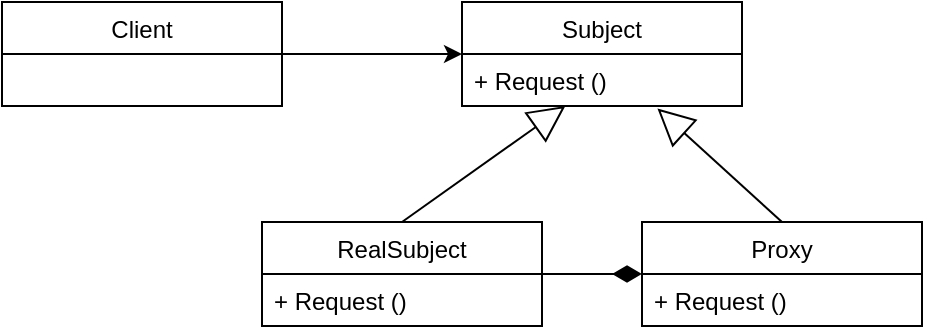 <mxfile version="12.9.9" type="device" pages="5"><diagram id="0CNRqaZQYE7vyfDVGH4B" name="第1頁"><mxGraphModel dx="1438" dy="607" grid="1" gridSize="10" guides="1" tooltips="1" connect="1" arrows="1" fold="1" page="0" pageScale="1" pageWidth="827" pageHeight="1169" math="0" shadow="0"><root><mxCell id="0"/><mxCell id="1" parent="0"/><mxCell id="kXrYB0Zdy1pSmLXEztgm-5" value="Subject" style="swimlane;fontStyle=0;childLayout=stackLayout;horizontal=1;startSize=26;fillColor=none;horizontalStack=0;resizeParent=1;resizeParentMax=0;resizeLast=0;collapsible=1;marginBottom=0;" parent="1" vertex="1"><mxGeometry x="-170" y="160" width="140" height="52" as="geometry"/></mxCell><mxCell id="kXrYB0Zdy1pSmLXEztgm-3" value="+ Request ()" style="text;strokeColor=none;fillColor=none;align=left;verticalAlign=top;spacingLeft=4;spacingRight=4;overflow=hidden;rotatable=0;points=[[0,0.5],[1,0.5]];portConstraint=eastwest;" parent="kXrYB0Zdy1pSmLXEztgm-5" vertex="1"><mxGeometry y="26" width="140" height="26" as="geometry"/></mxCell><mxCell id="kXrYB0Zdy1pSmLXEztgm-14" style="edgeStyle=orthogonalEdgeStyle;rounded=0;orthogonalLoop=1;jettySize=auto;html=1;exitX=0;exitY=0.5;exitDx=0;exitDy=0;entryX=1;entryY=0.5;entryDx=0;entryDy=0;endArrow=none;endFill=0;startArrow=diamondThin;startFill=1;endSize=12;startSize=12;" parent="1" source="kXrYB0Zdy1pSmLXEztgm-8" target="kXrYB0Zdy1pSmLXEztgm-6" edge="1"><mxGeometry relative="1" as="geometry"/></mxCell><mxCell id="kXrYB0Zdy1pSmLXEztgm-8" value="Proxy" style="swimlane;fontStyle=0;childLayout=stackLayout;horizontal=1;startSize=26;fillColor=none;horizontalStack=0;resizeParent=1;resizeParentMax=0;resizeLast=0;collapsible=1;marginBottom=0;" parent="1" vertex="1"><mxGeometry x="-80" y="270" width="140" height="52" as="geometry"/></mxCell><mxCell id="kXrYB0Zdy1pSmLXEztgm-11" value="+ Request ()" style="text;strokeColor=none;fillColor=none;align=left;verticalAlign=top;spacingLeft=4;spacingRight=4;overflow=hidden;rotatable=0;points=[[0,0.5],[1,0.5]];portConstraint=eastwest;" parent="kXrYB0Zdy1pSmLXEztgm-8" vertex="1"><mxGeometry y="26" width="140" height="26" as="geometry"/></mxCell><mxCell id="kXrYB0Zdy1pSmLXEztgm-6" value="RealSubject" style="swimlane;fontStyle=0;childLayout=stackLayout;horizontal=1;startSize=26;fillColor=none;horizontalStack=0;resizeParent=1;resizeParentMax=0;resizeLast=0;collapsible=1;marginBottom=0;" parent="1" vertex="1"><mxGeometry x="-270" y="270" width="140" height="52" as="geometry"/></mxCell><mxCell id="kXrYB0Zdy1pSmLXEztgm-10" value="+ Request ()" style="text;strokeColor=none;fillColor=none;align=left;verticalAlign=top;spacingLeft=4;spacingRight=4;overflow=hidden;rotatable=0;points=[[0,0.5],[1,0.5]];portConstraint=eastwest;" parent="kXrYB0Zdy1pSmLXEztgm-6" vertex="1"><mxGeometry y="26" width="140" height="26" as="geometry"/></mxCell><mxCell id="kXrYB0Zdy1pSmLXEztgm-13" style="edgeStyle=orthogonalEdgeStyle;rounded=0;orthogonalLoop=1;jettySize=auto;html=1;exitX=1;exitY=0.5;exitDx=0;exitDy=0;entryX=0;entryY=0.5;entryDx=0;entryDy=0;" parent="1" source="kXrYB0Zdy1pSmLXEztgm-1" target="kXrYB0Zdy1pSmLXEztgm-5" edge="1"><mxGeometry relative="1" as="geometry"/></mxCell><mxCell id="kXrYB0Zdy1pSmLXEztgm-1" value="Client" style="swimlane;fontStyle=0;childLayout=stackLayout;horizontal=1;startSize=26;fillColor=none;horizontalStack=0;resizeParent=1;resizeParentMax=0;resizeLast=0;collapsible=1;marginBottom=0;" parent="1" vertex="1"><mxGeometry x="-400" y="160" width="140" height="52" as="geometry"/></mxCell><mxCell id="kXrYB0Zdy1pSmLXEztgm-15" value="" style="endArrow=block;endSize=16;endFill=0;html=1;exitX=0.5;exitY=0;exitDx=0;exitDy=0;" parent="1" source="kXrYB0Zdy1pSmLXEztgm-6" target="kXrYB0Zdy1pSmLXEztgm-3" edge="1"><mxGeometry x="0.323" y="-10" width="160" relative="1" as="geometry"><mxPoint x="-150" y="290" as="sourcePoint"/><mxPoint x="-100" y="220" as="targetPoint"/><mxPoint as="offset"/></mxGeometry></mxCell><mxCell id="kXrYB0Zdy1pSmLXEztgm-16" value="" style="endArrow=block;endSize=16;endFill=0;html=1;exitX=0.5;exitY=0;exitDx=0;exitDy=0;entryX=0.698;entryY=1.049;entryDx=0;entryDy=0;entryPerimeter=0;" parent="1" source="kXrYB0Zdy1pSmLXEztgm-8" target="kXrYB0Zdy1pSmLXEztgm-3" edge="1"><mxGeometry width="160" relative="1" as="geometry"><mxPoint x="-190" y="280" as="sourcePoint"/><mxPoint x="-108.31" y="222.0" as="targetPoint"/></mxGeometry></mxCell></root></mxGraphModel></diagram><diagram id="_hHVeoE5ADF3xd4zZXyp" name="第2頁"><mxGraphModel dx="1438" dy="607" grid="1" gridSize="10" guides="1" tooltips="1" connect="1" arrows="1" fold="1" page="0" pageScale="1" pageWidth="827" pageHeight="1169" math="0" shadow="0"><root><mxCell id="9zoFEZiwrxRlw9xS06ei-0"/><mxCell id="9zoFEZiwrxRlw9xS06ei-1" parent="9zoFEZiwrxRlw9xS06ei-0"/><mxCell id="9zoFEZiwrxRlw9xS06ei-2" value="IAssetFactory" style="swimlane;fontStyle=0;childLayout=stackLayout;horizontal=1;startSize=26;fillColor=none;horizontalStack=0;resizeParent=1;resizeParentMax=0;resizeLast=0;collapsible=1;marginBottom=0;" parent="9zoFEZiwrxRlw9xS06ei-1" vertex="1"><mxGeometry x="-170" y="160" width="140" height="52" as="geometry"/></mxCell><mxCell id="9zoFEZiwrxRlw9xS06ei-3" value="+ Request ()" style="text;strokeColor=none;fillColor=none;align=left;verticalAlign=top;spacingLeft=4;spacingRight=4;overflow=hidden;rotatable=0;points=[[0,0.5],[1,0.5]];portConstraint=eastwest;" parent="9zoFEZiwrxRlw9xS06ei-2" vertex="1"><mxGeometry y="26" width="140" height="26" as="geometry"/></mxCell><mxCell id="9zoFEZiwrxRlw9xS06ei-4" style="edgeStyle=orthogonalEdgeStyle;rounded=0;orthogonalLoop=1;jettySize=auto;html=1;exitX=0;exitY=0.5;exitDx=0;exitDy=0;entryX=1;entryY=0.5;entryDx=0;entryDy=0;endArrow=none;endFill=0;startArrow=diamondThin;startFill=1;endSize=12;startSize=12;" parent="9zoFEZiwrxRlw9xS06ei-1" source="9zoFEZiwrxRlw9xS06ei-5" target="9zoFEZiwrxRlw9xS06ei-7" edge="1"><mxGeometry relative="1" as="geometry"/></mxCell><mxCell id="9zoFEZiwrxRlw9xS06ei-7" value="ResourceAssetFactory" style="swimlane;fontStyle=0;childLayout=stackLayout;horizontal=1;startSize=26;fillColor=none;horizontalStack=0;resizeParent=1;resizeParentMax=0;resizeLast=0;collapsible=1;marginBottom=0;" parent="9zoFEZiwrxRlw9xS06ei-1" vertex="1"><mxGeometry x="-270" y="270" width="140" height="52" as="geometry"/></mxCell><mxCell id="9zoFEZiwrxRlw9xS06ei-8" value="+ Load()" style="text;strokeColor=none;fillColor=none;align=left;verticalAlign=top;spacingLeft=4;spacingRight=4;overflow=hidden;rotatable=0;points=[[0,0.5],[1,0.5]];portConstraint=eastwest;" parent="9zoFEZiwrxRlw9xS06ei-7" vertex="1"><mxGeometry y="26" width="140" height="26" as="geometry"/></mxCell><mxCell id="9zoFEZiwrxRlw9xS06ei-9" style="edgeStyle=orthogonalEdgeStyle;rounded=0;orthogonalLoop=1;jettySize=auto;html=1;exitX=1;exitY=0.5;exitDx=0;exitDy=0;entryX=0;entryY=0.5;entryDx=0;entryDy=0;" parent="9zoFEZiwrxRlw9xS06ei-1" source="9zoFEZiwrxRlw9xS06ei-10" target="9zoFEZiwrxRlw9xS06ei-2" edge="1"><mxGeometry relative="1" as="geometry"/></mxCell><mxCell id="9zoFEZiwrxRlw9xS06ei-10" value="System" style="swimlane;fontStyle=0;childLayout=stackLayout;horizontal=1;startSize=26;fillColor=none;horizontalStack=0;resizeParent=1;resizeParentMax=0;resizeLast=0;collapsible=1;marginBottom=0;" parent="9zoFEZiwrxRlw9xS06ei-1" vertex="1"><mxGeometry x="-400" y="160" width="140" height="52" as="geometry"/></mxCell><mxCell id="9zoFEZiwrxRlw9xS06ei-11" value="" style="endArrow=block;endSize=16;endFill=0;html=1;exitX=0.5;exitY=0;exitDx=0;exitDy=0;" parent="9zoFEZiwrxRlw9xS06ei-1" source="9zoFEZiwrxRlw9xS06ei-7" target="9zoFEZiwrxRlw9xS06ei-3" edge="1"><mxGeometry x="0.323" y="-10" width="160" relative="1" as="geometry"><mxPoint x="-150" y="290" as="sourcePoint"/><mxPoint x="-100" y="220" as="targetPoint"/><mxPoint as="offset"/></mxGeometry></mxCell><mxCell id="9zoFEZiwrxRlw9xS06ei-12" value="" style="endArrow=block;endSize=16;endFill=0;html=1;exitX=0.5;exitY=0;exitDx=0;exitDy=0;entryX=0.698;entryY=1.049;entryDx=0;entryDy=0;entryPerimeter=0;" parent="9zoFEZiwrxRlw9xS06ei-1" source="9zoFEZiwrxRlw9xS06ei-5" target="9zoFEZiwrxRlw9xS06ei-3" edge="1"><mxGeometry width="160" relative="1" as="geometry"><mxPoint x="-190" y="280" as="sourcePoint"/><mxPoint x="-108.31" y="222.0" as="targetPoint"/></mxGeometry></mxCell><mxCell id="9zoFEZiwrxRlw9xS06ei-5" value="ResourceAssetProxyFactory" style="swimlane;fontStyle=0;childLayout=stackLayout;horizontal=1;startSize=26;fillColor=none;horizontalStack=0;resizeParent=1;resizeParentMax=0;resizeLast=0;collapsible=1;marginBottom=0;" parent="9zoFEZiwrxRlw9xS06ei-1" vertex="1"><mxGeometry x="-60" y="257" width="190" height="78" as="geometry"/></mxCell><mxCell id="9zoFEZiwrxRlw9xS06ei-13" value="- ResourceAssetFactory" style="text;strokeColor=none;fillColor=none;align=left;verticalAlign=top;spacingLeft=4;spacingRight=4;overflow=hidden;rotatable=0;points=[[0,0.5],[1,0.5]];portConstraint=eastwest;" parent="9zoFEZiwrxRlw9xS06ei-5" vertex="1"><mxGeometry y="26" width="190" height="26" as="geometry"/></mxCell><mxCell id="9zoFEZiwrxRlw9xS06ei-6" value="+ Load ()" style="text;strokeColor=#000000;fillColor=none;align=left;verticalAlign=top;spacingLeft=4;spacingRight=4;overflow=hidden;rotatable=0;points=[[0,0.5],[1,0.5]];portConstraint=eastwest;" parent="9zoFEZiwrxRlw9xS06ei-5" vertex="1"><mxGeometry y="52" width="190" height="26" as="geometry"/></mxCell></root></mxGraphModel></diagram><diagram id="8tics-iWzvMQ6Vonq_ke" name="第3頁"><mxGraphModel dx="1038" dy="607" grid="1" gridSize="10" guides="1" tooltips="1" connect="1" arrows="1" fold="1" page="0" pageScale="1" pageWidth="827" pageHeight="1169" math="0" shadow="0"><root><mxCell id="l8MHrP4_n_MDUtd-gfvm-0"/><mxCell id="l8MHrP4_n_MDUtd-gfvm-1" parent="l8MHrP4_n_MDUtd-gfvm-0"/><mxCell id="l8MHrP4_n_MDUtd-gfvm-3" value="資源管理" style="strokeWidth=2;html=1;shape=mxgraph.flowchart.multi-document;whiteSpace=wrap;align=center;" parent="l8MHrP4_n_MDUtd-gfvm-1" vertex="1"><mxGeometry x="690" y="140" width="110" height="60" as="geometry"/></mxCell><mxCell id="l8MHrP4_n_MDUtd-gfvm-4" value="&lt;font style=&quot;font-size: 30px&quot;&gt;資源&lt;/font&gt;" style="ellipse;shape=cloud;whiteSpace=wrap;html=1;strokeColor=#000000;" parent="l8MHrP4_n_MDUtd-gfvm-1" vertex="1"><mxGeometry x="490" y="390" width="120" height="80" as="geometry"/></mxCell><mxCell id="l8MHrP4_n_MDUtd-gfvm-5" value="&lt;span style=&quot;font-size: 20px&quot;&gt;代理內的&lt;br&gt;&lt;/span&gt;&lt;span&gt;ResourceAssetFactory&lt;/span&gt;&lt;span style=&quot;font-size: 20px&quot;&gt;&lt;br&gt;&lt;/span&gt;" style="shape=parallelogram;perimeter=parallelogramPerimeter;whiteSpace=wrap;html=1;strokeColor=#000000;" parent="l8MHrP4_n_MDUtd-gfvm-1" vertex="1"><mxGeometry x="460" y="270" width="190" height="60" as="geometry"/></mxCell><mxCell id="l8MHrP4_n_MDUtd-gfvm-6" value="是否已載入" style="rhombus;whiteSpace=wrap;html=1;strokeColor=#000000;" parent="l8MHrP4_n_MDUtd-gfvm-1" vertex="1"><mxGeometry x="500" y="145" width="110" height="55" as="geometry"/></mxCell><mxCell id="l8MHrP4_n_MDUtd-gfvm-7" value="&lt;font style=&quot;font-size: 20px&quot;&gt;System&lt;/font&gt;" style="rounded=1;whiteSpace=wrap;html=1;strokeColor=#82b366;fillColor=#d5e8d4;" parent="l8MHrP4_n_MDUtd-gfvm-1" vertex="1"><mxGeometry x="80" y="142.5" width="120" height="60" as="geometry"/></mxCell><mxCell id="l8MHrP4_n_MDUtd-gfvm-8" value="&lt;font style=&quot;font-size: 20px&quot;&gt;代理&lt;/font&gt;" style="ellipse;whiteSpace=wrap;html=1;strokeColor=#6c8ebf;fillColor=#dae8fc;" parent="l8MHrP4_n_MDUtd-gfvm-1" vertex="1"><mxGeometry x="290" y="137.5" width="120" height="70" as="geometry"/></mxCell><mxCell id="Inh35BqjwtHf80I__d5Z-0" value="" style="shape=flexArrow;endArrow=classic;html=1;exitX=1;exitY=0.5;exitDx=0;exitDy=0;entryX=0;entryY=0.5;entryDx=0;entryDy=0;fillColor=#dae8fc;strokeColor=#6c8ebf;" parent="l8MHrP4_n_MDUtd-gfvm-1" source="l8MHrP4_n_MDUtd-gfvm-7" target="l8MHrP4_n_MDUtd-gfvm-8" edge="1"><mxGeometry width="50" height="50" relative="1" as="geometry"><mxPoint x="360" y="360" as="sourcePoint"/><mxPoint x="410" y="310" as="targetPoint"/></mxGeometry></mxCell><mxCell id="Inh35BqjwtHf80I__d5Z-1" value="&lt;font style=&quot;font-size: 20px&quot;&gt;呼叫&lt;/font&gt;" style="text;html=1;align=center;verticalAlign=middle;resizable=0;points=[];autosize=1;" parent="l8MHrP4_n_MDUtd-gfvm-1" vertex="1"><mxGeometry x="210" y="137.5" width="60" height="20" as="geometry"/></mxCell><mxCell id="Inh35BqjwtHf80I__d5Z-2" value="" style="shape=flexArrow;endArrow=classic;html=1;exitX=1;exitY=0.5;exitDx=0;exitDy=0;entryX=0;entryY=0.5;entryDx=0;entryDy=0;fillColor=#dae8fc;strokeColor=#6c8ebf;" parent="l8MHrP4_n_MDUtd-gfvm-1" edge="1"><mxGeometry width="50" height="50" relative="1" as="geometry"><mxPoint x="410" y="172.08" as="sourcePoint"/><mxPoint x="500" y="172.08" as="targetPoint"/></mxGeometry></mxCell><mxCell id="Inh35BqjwtHf80I__d5Z-4" value="" style="shape=flexArrow;endArrow=classic;html=1;exitX=0.5;exitY=1;exitDx=0;exitDy=0;entryX=0.5;entryY=0;entryDx=0;entryDy=0;fillColor=#f8cecc;strokeColor=#b85450;" parent="l8MHrP4_n_MDUtd-gfvm-1" source="l8MHrP4_n_MDUtd-gfvm-6" target="l8MHrP4_n_MDUtd-gfvm-5" edge="1"><mxGeometry width="50" height="50" relative="1" as="geometry"><mxPoint x="450" y="300" as="sourcePoint"/><mxPoint x="500" y="250" as="targetPoint"/></mxGeometry></mxCell><mxCell id="Inh35BqjwtHf80I__d5Z-6" value="" style="shape=flexArrow;endArrow=classic;html=1;exitX=1;exitY=0.5;exitDx=0;exitDy=0;entryX=0;entryY=0.5;entryDx=0;entryDy=0;entryPerimeter=0;fillColor=#d5e8d4;strokeColor=#82b366;" parent="l8MHrP4_n_MDUtd-gfvm-1" source="l8MHrP4_n_MDUtd-gfvm-6" target="l8MHrP4_n_MDUtd-gfvm-3" edge="1"><mxGeometry width="50" height="50" relative="1" as="geometry"><mxPoint x="565" y="210" as="sourcePoint"/><mxPoint x="565" y="280" as="targetPoint"/></mxGeometry></mxCell><mxCell id="Inh35BqjwtHf80I__d5Z-7" value="" style="shape=flexArrow;endArrow=classic;html=1;exitX=0.5;exitY=1;exitDx=0;exitDy=0;entryX=0.575;entryY=0.16;entryDx=0;entryDy=0;entryPerimeter=0;fillColor=#f8cecc;strokeColor=#b85450;" parent="l8MHrP4_n_MDUtd-gfvm-1" source="l8MHrP4_n_MDUtd-gfvm-5" target="l8MHrP4_n_MDUtd-gfvm-4" edge="1"><mxGeometry width="50" height="50" relative="1" as="geometry"><mxPoint x="575" y="220" as="sourcePoint"/><mxPoint x="575" y="290" as="targetPoint"/></mxGeometry></mxCell><mxCell id="Inh35BqjwtHf80I__d5Z-8" value="&lt;font style=&quot;font-size: 20px&quot;&gt;是&lt;/font&gt;" style="text;html=1;align=center;verticalAlign=middle;resizable=0;points=[];autosize=1;" parent="l8MHrP4_n_MDUtd-gfvm-1" vertex="1"><mxGeometry x="620" y="125" width="40" height="20" as="geometry"/></mxCell><mxCell id="Inh35BqjwtHf80I__d5Z-9" value="&lt;span style=&quot;font-size: 20px&quot;&gt;否&lt;/span&gt;" style="text;html=1;align=center;verticalAlign=middle;resizable=0;points=[];autosize=1;" parent="l8MHrP4_n_MDUtd-gfvm-1" vertex="1"><mxGeometry x="580" y="220" width="40" height="20" as="geometry"/></mxCell></root></mxGraphModel></diagram><diagram id="A-7ScoB5XCBPJg3lC5UR" name="第4頁"><mxGraphModel dx="1621" dy="714" grid="1" gridSize="10" guides="1" tooltips="1" connect="1" arrows="1" fold="1" page="0" pageScale="1" pageWidth="827" pageHeight="1169" math="0" shadow="0"><root><mxCell id="t-mOgwsMyGDAd_yY0jP9-0"/><mxCell id="t-mOgwsMyGDAd_yY0jP9-1" parent="t-mOgwsMyGDAd_yY0jP9-0"/><mxCell id="hwyaXw1QfO5OsG3OC6t4-0" value="Subject" style="swimlane;fontStyle=0;childLayout=stackLayout;horizontal=1;startSize=26;fillColor=none;horizontalStack=0;resizeParent=1;resizeParentMax=0;resizeLast=0;collapsible=1;marginBottom=0;" parent="t-mOgwsMyGDAd_yY0jP9-1" vertex="1"><mxGeometry x="-170" y="160" width="140" height="52" as="geometry"/></mxCell><mxCell id="hwyaXw1QfO5OsG3OC6t4-1" value="+ Request ()" style="text;strokeColor=none;fillColor=none;align=left;verticalAlign=top;spacingLeft=4;spacingRight=4;overflow=hidden;rotatable=0;points=[[0,0.5],[1,0.5]];portConstraint=eastwest;" parent="hwyaXw1QfO5OsG3OC6t4-0" vertex="1"><mxGeometry y="26" width="140" height="26" as="geometry"/></mxCell><mxCell id="hwyaXw1QfO5OsG3OC6t4-2" style="edgeStyle=orthogonalEdgeStyle;rounded=0;orthogonalLoop=1;jettySize=auto;html=1;exitX=0;exitY=0.5;exitDx=0;exitDy=0;entryX=1;entryY=0.5;entryDx=0;entryDy=0;endArrow=none;endFill=0;startArrow=diamondThin;startFill=1;endSize=12;startSize=12;" parent="t-mOgwsMyGDAd_yY0jP9-1" source="hwyaXw1QfO5OsG3OC6t4-3" target="hwyaXw1QfO5OsG3OC6t4-5" edge="1"><mxGeometry relative="1" as="geometry"/></mxCell><mxCell id="hwyaXw1QfO5OsG3OC6t4-3" value="Proxy" style="swimlane;fontStyle=0;childLayout=stackLayout;horizontal=1;startSize=26;fillColor=none;horizontalStack=0;resizeParent=1;resizeParentMax=0;resizeLast=0;collapsible=1;marginBottom=0;" parent="t-mOgwsMyGDAd_yY0jP9-1" vertex="1"><mxGeometry x="-80" y="270" width="140" height="52" as="geometry"/></mxCell><mxCell id="hwyaXw1QfO5OsG3OC6t4-4" value="+ Request ()" style="text;strokeColor=none;fillColor=none;align=left;verticalAlign=top;spacingLeft=4;spacingRight=4;overflow=hidden;rotatable=0;points=[[0,0.5],[1,0.5]];portConstraint=eastwest;" parent="hwyaXw1QfO5OsG3OC6t4-3" vertex="1"><mxGeometry y="26" width="140" height="26" as="geometry"/></mxCell><mxCell id="hwyaXw1QfO5OsG3OC6t4-5" value="RealSubject" style="swimlane;fontStyle=0;childLayout=stackLayout;horizontal=1;startSize=26;fillColor=none;horizontalStack=0;resizeParent=1;resizeParentMax=0;resizeLast=0;collapsible=1;marginBottom=0;" parent="t-mOgwsMyGDAd_yY0jP9-1" vertex="1"><mxGeometry x="-270" y="270" width="140" height="52" as="geometry"/></mxCell><mxCell id="hwyaXw1QfO5OsG3OC6t4-6" value="+ Request ()" style="text;strokeColor=none;fillColor=none;align=left;verticalAlign=top;spacingLeft=4;spacingRight=4;overflow=hidden;rotatable=0;points=[[0,0.5],[1,0.5]];portConstraint=eastwest;" parent="hwyaXw1QfO5OsG3OC6t4-5" vertex="1"><mxGeometry y="26" width="140" height="26" as="geometry"/></mxCell><mxCell id="hwyaXw1QfO5OsG3OC6t4-7" style="edgeStyle=orthogonalEdgeStyle;rounded=0;orthogonalLoop=1;jettySize=auto;html=1;exitX=1;exitY=0.5;exitDx=0;exitDy=0;entryX=0;entryY=0.5;entryDx=0;entryDy=0;" parent="t-mOgwsMyGDAd_yY0jP9-1" source="hwyaXw1QfO5OsG3OC6t4-8" target="hwyaXw1QfO5OsG3OC6t4-0" edge="1"><mxGeometry relative="1" as="geometry"/></mxCell><mxCell id="hwyaXw1QfO5OsG3OC6t4-8" value="Client" style="swimlane;fontStyle=0;childLayout=stackLayout;horizontal=1;startSize=26;fillColor=none;horizontalStack=0;resizeParent=1;resizeParentMax=0;resizeLast=0;collapsible=1;marginBottom=0;" parent="t-mOgwsMyGDAd_yY0jP9-1" vertex="1"><mxGeometry x="-400" y="160" width="140" height="52" as="geometry"/></mxCell><mxCell id="hwyaXw1QfO5OsG3OC6t4-9" value="" style="endArrow=block;endSize=16;endFill=0;html=1;exitX=0.5;exitY=0;exitDx=0;exitDy=0;" parent="t-mOgwsMyGDAd_yY0jP9-1" source="hwyaXw1QfO5OsG3OC6t4-5" target="hwyaXw1QfO5OsG3OC6t4-1" edge="1"><mxGeometry x="0.323" y="-10" width="160" relative="1" as="geometry"><mxPoint x="-150" y="290" as="sourcePoint"/><mxPoint x="-100" y="220" as="targetPoint"/><mxPoint as="offset"/></mxGeometry></mxCell><mxCell id="hwyaXw1QfO5OsG3OC6t4-10" value="" style="endArrow=block;endSize=16;endFill=0;html=1;exitX=0.5;exitY=0;exitDx=0;exitDy=0;entryX=0.698;entryY=1.049;entryDx=0;entryDy=0;entryPerimeter=0;" parent="t-mOgwsMyGDAd_yY0jP9-1" source="hwyaXw1QfO5OsG3OC6t4-3" target="hwyaXw1QfO5OsG3OC6t4-1" edge="1"><mxGeometry width="160" relative="1" as="geometry"><mxPoint x="-190" y="280" as="sourcePoint"/><mxPoint x="-108.31" y="222.0" as="targetPoint"/></mxGeometry></mxCell><mxCell id="l403vbapNQfRonDkB7ph-16" value="" style="endArrow=block;endSize=16;endFill=0;html=1;entryX=0.414;entryY=1.024;entryDx=0;entryDy=0;entryPerimeter=0;exitX=0.5;exitY=0;exitDx=0;exitDy=0;" edge="1" parent="t-mOgwsMyGDAd_yY0jP9-1" source="l403vbapNQfRonDkB7ph-10" target="l403vbapNQfRonDkB7ph-15"><mxGeometry width="160" relative="1" as="geometry"><mxPoint x="270" y="320" as="sourcePoint"/><mxPoint x="430" y="320" as="targetPoint"/></mxGeometry></mxCell><mxCell id="l403vbapNQfRonDkB7ph-17" value="" style="endArrow=block;endSize=16;endFill=0;html=1;entryX=0.69;entryY=1.006;entryDx=0;entryDy=0;entryPerimeter=0;exitX=0.5;exitY=0;exitDx=0;exitDy=0;" edge="1" parent="t-mOgwsMyGDAd_yY0jP9-1" source="l403vbapNQfRonDkB7ph-12" target="l403vbapNQfRonDkB7ph-15"><mxGeometry width="160" relative="1" as="geometry"><mxPoint x="180" y="260" as="sourcePoint"/><mxPoint x="258.6" y="221.276" as="targetPoint"/></mxGeometry></mxCell><mxCell id="l403vbapNQfRonDkB7ph-18" value="" style="endArrow=block;endSize=16;endFill=0;html=1;entryX=0.396;entryY=0.998;entryDx=0;entryDy=0;entryPerimeter=0;exitX=0.5;exitY=0;exitDx=0;exitDy=0;" edge="1" parent="t-mOgwsMyGDAd_yY0jP9-1" source="l403vbapNQfRonDkB7ph-20" target="l403vbapNQfRonDkB7ph-13"><mxGeometry width="160" relative="1" as="geometry"><mxPoint x="255" y="339.84" as="sourcePoint"/><mxPoint x="322.96" y="298.464" as="targetPoint"/></mxGeometry></mxCell><mxCell id="l403vbapNQfRonDkB7ph-19" value="" style="endArrow=block;endSize=16;endFill=0;html=1;entryX=0.585;entryY=1.109;entryDx=0;entryDy=0;entryPerimeter=0;exitX=0.5;exitY=0;exitDx=0;exitDy=0;" edge="1" parent="t-mOgwsMyGDAd_yY0jP9-1" source="l403vbapNQfRonDkB7ph-23" target="l403vbapNQfRonDkB7ph-13"><mxGeometry width="160" relative="1" as="geometry"><mxPoint x="425" y="339.84" as="sourcePoint"/><mxPoint x="361.6" y="297.996" as="targetPoint"/></mxGeometry></mxCell><mxCell id="l403vbapNQfRonDkB7ph-26" value="" style="endArrow=diamondThin;endFill=0;endSize=24;html=1;entryX=0.992;entryY=0.446;entryDx=0;entryDy=0;entryPerimeter=0;exitX=1.002;exitY=0.447;exitDx=0;exitDy=0;exitPerimeter=0;" edge="1" parent="t-mOgwsMyGDAd_yY0jP9-1" source="l403vbapNQfRonDkB7ph-14" target="l403vbapNQfRonDkB7ph-12"><mxGeometry width="160" relative="1" as="geometry"><mxPoint x="270" y="320" as="sourcePoint"/><mxPoint x="430" y="320" as="targetPoint"/><Array as="points"><mxPoint x="480" y="181"/><mxPoint x="480" y="271"/></Array></mxGeometry></mxCell><mxCell id="l403vbapNQfRonDkB7ph-10" value="ConcreteComponemt" style="swimlane;fontStyle=0;childLayout=stackLayout;horizontal=1;startSize=22;fillColor=none;horizontalStack=0;resizeParent=1;resizeParentMax=0;resizeLast=0;collapsible=1;marginBottom=0;" vertex="1" parent="t-mOgwsMyGDAd_yY0jP9-1"><mxGeometry x="100" y="250" width="140" height="48" as="geometry"/></mxCell><mxCell id="l403vbapNQfRonDkB7ph-11" value="+ Operation()" style="text;strokeColor=none;fillColor=none;align=left;verticalAlign=top;spacingLeft=4;spacingRight=4;overflow=hidden;rotatable=0;points=[[0,0.5],[1,0.5]];portConstraint=eastwest;" vertex="1" parent="l403vbapNQfRonDkB7ph-10"><mxGeometry y="22" width="140" height="26" as="geometry"/></mxCell><mxCell id="l403vbapNQfRonDkB7ph-12" value="Decorator" style="swimlane;fontStyle=0;childLayout=stackLayout;horizontal=1;startSize=22;fillColor=none;horizontalStack=0;resizeParent=1;resizeParentMax=0;resizeLast=0;collapsible=1;marginBottom=0;" vertex="1" parent="t-mOgwsMyGDAd_yY0jP9-1"><mxGeometry x="270" y="250" width="140" height="48" as="geometry"/></mxCell><mxCell id="l403vbapNQfRonDkB7ph-13" value="+ Operation()" style="text;strokeColor=none;fillColor=none;align=left;verticalAlign=top;spacingLeft=4;spacingRight=4;overflow=hidden;rotatable=0;points=[[0,0.5],[1,0.5]];portConstraint=eastwest;" vertex="1" parent="l403vbapNQfRonDkB7ph-12"><mxGeometry y="22" width="140" height="26" as="geometry"/></mxCell><mxCell id="l403vbapNQfRonDkB7ph-14" value="Componemt" style="swimlane;fontStyle=0;childLayout=stackLayout;horizontal=1;startSize=22;fillColor=none;horizontalStack=0;resizeParent=1;resizeParentMax=0;resizeLast=0;collapsible=1;marginBottom=0;" vertex="1" parent="t-mOgwsMyGDAd_yY0jP9-1"><mxGeometry x="180" y="160" width="140" height="48" as="geometry"/></mxCell><mxCell id="l403vbapNQfRonDkB7ph-15" value="+ Operation()" style="text;strokeColor=none;fillColor=none;align=left;verticalAlign=top;spacingLeft=4;spacingRight=4;overflow=hidden;rotatable=0;points=[[0,0.5],[1,0.5]];portConstraint=eastwest;" vertex="1" parent="l403vbapNQfRonDkB7ph-14"><mxGeometry y="22" width="140" height="26" as="geometry"/></mxCell><mxCell id="l403vbapNQfRonDkB7ph-20" value="ConcreteDecoratorA" style="swimlane;fontStyle=0;childLayout=stackLayout;horizontal=1;startSize=22;fillColor=none;horizontalStack=0;resizeParent=1;resizeParentMax=0;resizeLast=0;collapsible=1;marginBottom=0;" vertex="1" parent="t-mOgwsMyGDAd_yY0jP9-1"><mxGeometry x="200" y="350" width="140" height="74" as="geometry"/></mxCell><mxCell id="l403vbapNQfRonDkB7ph-21" value="- addedState : String" style="text;strokeColor=none;fillColor=none;align=left;verticalAlign=top;spacingLeft=4;spacingRight=4;overflow=hidden;rotatable=0;points=[[0,0.5],[1,0.5]];portConstraint=eastwest;" vertex="1" parent="l403vbapNQfRonDkB7ph-20"><mxGeometry y="22" width="140" height="26" as="geometry"/></mxCell><mxCell id="l403vbapNQfRonDkB7ph-22" value="+ Operation()" style="text;strokeColor=none;fillColor=none;align=left;verticalAlign=top;spacingLeft=4;spacingRight=4;overflow=hidden;rotatable=0;points=[[0,0.5],[1,0.5]];portConstraint=eastwest;" vertex="1" parent="l403vbapNQfRonDkB7ph-20"><mxGeometry y="48" width="140" height="26" as="geometry"/></mxCell><mxCell id="l403vbapNQfRonDkB7ph-23" value="ConcreteDecoratorB" style="swimlane;fontStyle=0;childLayout=stackLayout;horizontal=1;startSize=22;fillColor=none;horizontalStack=0;resizeParent=1;resizeParentMax=0;resizeLast=0;collapsible=1;marginBottom=0;" vertex="1" parent="t-mOgwsMyGDAd_yY0jP9-1"><mxGeometry x="350" y="350" width="140" height="74" as="geometry"/></mxCell><mxCell id="l403vbapNQfRonDkB7ph-24" value="- addedBehavior ()" style="text;strokeColor=none;fillColor=none;align=left;verticalAlign=top;spacingLeft=4;spacingRight=4;overflow=hidden;rotatable=0;points=[[0,0.5],[1,0.5]];portConstraint=eastwest;" vertex="1" parent="l403vbapNQfRonDkB7ph-23"><mxGeometry y="22" width="140" height="26" as="geometry"/></mxCell><mxCell id="l403vbapNQfRonDkB7ph-25" value="+ Operation()" style="text;strokeColor=none;fillColor=none;align=left;verticalAlign=top;spacingLeft=4;spacingRight=4;overflow=hidden;rotatable=0;points=[[0,0.5],[1,0.5]];portConstraint=eastwest;" vertex="1" parent="l403vbapNQfRonDkB7ph-23"><mxGeometry y="48" width="140" height="26" as="geometry"/></mxCell></root></mxGraphModel></diagram><diagram id="_VlHoyEQiCnBmiCW2Tcc" name="第5頁"><mxGraphModel dx="2130" dy="1012" grid="1" gridSize="10" guides="1" tooltips="1" connect="1" arrows="1" fold="1" page="0" pageScale="1" pageWidth="827" pageHeight="1169" math="0" shadow="0"><root><mxCell id="OrPCDNn5jgvUqfacO7r8-0"/><mxCell id="OrPCDNn5jgvUqfacO7r8-1" parent="OrPCDNn5jgvUqfacO7r8-0"/><mxCell id="zuYML9ZWWQDZ1uPBwnc1-0" value="Subject" style="swimlane;fontStyle=0;childLayout=stackLayout;horizontal=1;startSize=26;fillColor=none;horizontalStack=0;resizeParent=1;resizeParentMax=0;resizeLast=0;collapsible=1;marginBottom=0;" vertex="1" parent="OrPCDNn5jgvUqfacO7r8-1"><mxGeometry x="-170" y="160" width="140" height="52" as="geometry"/></mxCell><mxCell id="zuYML9ZWWQDZ1uPBwnc1-1" value="+ Request ()" style="text;strokeColor=none;fillColor=none;align=left;verticalAlign=top;spacingLeft=4;spacingRight=4;overflow=hidden;rotatable=0;points=[[0,0.5],[1,0.5]];portConstraint=eastwest;" vertex="1" parent="zuYML9ZWWQDZ1uPBwnc1-0"><mxGeometry y="26" width="140" height="26" as="geometry"/></mxCell><mxCell id="zuYML9ZWWQDZ1uPBwnc1-2" style="edgeStyle=orthogonalEdgeStyle;rounded=0;orthogonalLoop=1;jettySize=auto;html=1;exitX=0;exitY=0.5;exitDx=0;exitDy=0;entryX=1;entryY=0.5;entryDx=0;entryDy=0;endArrow=none;endFill=0;startArrow=diamondThin;startFill=1;endSize=12;startSize=12;" edge="1" parent="OrPCDNn5jgvUqfacO7r8-1" source="zuYML9ZWWQDZ1uPBwnc1-3" target="zuYML9ZWWQDZ1uPBwnc1-5"><mxGeometry relative="1" as="geometry"/></mxCell><mxCell id="zuYML9ZWWQDZ1uPBwnc1-3" value="Proxy" style="swimlane;fontStyle=0;childLayout=stackLayout;horizontal=1;startSize=26;fillColor=none;horizontalStack=0;resizeParent=1;resizeParentMax=0;resizeLast=0;collapsible=1;marginBottom=0;" vertex="1" parent="OrPCDNn5jgvUqfacO7r8-1"><mxGeometry x="-80" y="270" width="140" height="52" as="geometry"/></mxCell><mxCell id="zuYML9ZWWQDZ1uPBwnc1-4" value="+ Request ()" style="text;strokeColor=none;fillColor=none;align=left;verticalAlign=top;spacingLeft=4;spacingRight=4;overflow=hidden;rotatable=0;points=[[0,0.5],[1,0.5]];portConstraint=eastwest;" vertex="1" parent="zuYML9ZWWQDZ1uPBwnc1-3"><mxGeometry y="26" width="140" height="26" as="geometry"/></mxCell><mxCell id="zuYML9ZWWQDZ1uPBwnc1-5" value="RealSubject" style="swimlane;fontStyle=0;childLayout=stackLayout;horizontal=1;startSize=26;fillColor=none;horizontalStack=0;resizeParent=1;resizeParentMax=0;resizeLast=0;collapsible=1;marginBottom=0;" vertex="1" parent="OrPCDNn5jgvUqfacO7r8-1"><mxGeometry x="-270" y="270" width="140" height="52" as="geometry"/></mxCell><mxCell id="zuYML9ZWWQDZ1uPBwnc1-6" value="+ Request ()" style="text;strokeColor=none;fillColor=none;align=left;verticalAlign=top;spacingLeft=4;spacingRight=4;overflow=hidden;rotatable=0;points=[[0,0.5],[1,0.5]];portConstraint=eastwest;" vertex="1" parent="zuYML9ZWWQDZ1uPBwnc1-5"><mxGeometry y="26" width="140" height="26" as="geometry"/></mxCell><mxCell id="zuYML9ZWWQDZ1uPBwnc1-7" style="edgeStyle=orthogonalEdgeStyle;rounded=0;orthogonalLoop=1;jettySize=auto;html=1;exitX=1;exitY=0.5;exitDx=0;exitDy=0;entryX=0;entryY=0.5;entryDx=0;entryDy=0;" edge="1" parent="OrPCDNn5jgvUqfacO7r8-1" source="zuYML9ZWWQDZ1uPBwnc1-8" target="zuYML9ZWWQDZ1uPBwnc1-0"><mxGeometry relative="1" as="geometry"/></mxCell><mxCell id="zuYML9ZWWQDZ1uPBwnc1-8" value="Client" style="swimlane;fontStyle=0;childLayout=stackLayout;horizontal=1;startSize=26;fillColor=none;horizontalStack=0;resizeParent=1;resizeParentMax=0;resizeLast=0;collapsible=1;marginBottom=0;" vertex="1" parent="OrPCDNn5jgvUqfacO7r8-1"><mxGeometry x="-400" y="160" width="140" height="52" as="geometry"/></mxCell><mxCell id="zuYML9ZWWQDZ1uPBwnc1-9" value="" style="endArrow=block;endSize=16;endFill=0;html=1;exitX=0.5;exitY=0;exitDx=0;exitDy=0;" edge="1" parent="OrPCDNn5jgvUqfacO7r8-1" source="zuYML9ZWWQDZ1uPBwnc1-5" target="zuYML9ZWWQDZ1uPBwnc1-1"><mxGeometry x="0.323" y="-10" width="160" relative="1" as="geometry"><mxPoint x="-150" y="290" as="sourcePoint"/><mxPoint x="-100" y="220" as="targetPoint"/><mxPoint as="offset"/></mxGeometry></mxCell><mxCell id="zuYML9ZWWQDZ1uPBwnc1-10" value="" style="endArrow=block;endSize=16;endFill=0;html=1;exitX=0.5;exitY=0;exitDx=0;exitDy=0;entryX=0.698;entryY=1.049;entryDx=0;entryDy=0;entryPerimeter=0;" edge="1" parent="OrPCDNn5jgvUqfacO7r8-1" source="zuYML9ZWWQDZ1uPBwnc1-3" target="zuYML9ZWWQDZ1uPBwnc1-1"><mxGeometry width="160" relative="1" as="geometry"><mxPoint x="-190" y="280" as="sourcePoint"/><mxPoint x="-108.31" y="222.0" as="targetPoint"/></mxGeometry></mxCell><mxCell id="zuYML9ZWWQDZ1uPBwnc1-11" value="" style="endArrow=open;endFill=1;endSize=12;html=1;exitX=1;exitY=0.5;exitDx=0;exitDy=0;entryX=0;entryY=0;entryDx=0;entryDy=0;entryPerimeter=0;" edge="1" parent="OrPCDNn5jgvUqfacO7r8-1" source="zuYML9ZWWQDZ1uPBwnc1-16" target="zuYML9ZWWQDZ1uPBwnc1-15"><mxGeometry width="160" relative="1" as="geometry"><mxPoint x="340" y="260" as="sourcePoint"/><mxPoint x="500" y="260" as="targetPoint"/></mxGeometry></mxCell><mxCell id="zuYML9ZWWQDZ1uPBwnc1-12" value="" style="endArrow=open;endFill=1;endSize=12;html=1;exitX=1;exitY=0.5;exitDx=0;exitDy=0;entryX=0;entryY=0.5;entryDx=0;entryDy=0;" edge="1" parent="OrPCDNn5jgvUqfacO7r8-1" source="zuYML9ZWWQDZ1uPBwnc1-17" target="zuYML9ZWWQDZ1uPBwnc1-19"><mxGeometry width="160" relative="1" as="geometry"><mxPoint x="230.0" y="196" as="sourcePoint"/><mxPoint x="300.0" y="196" as="targetPoint"/></mxGeometry></mxCell><mxCell id="zuYML9ZWWQDZ1uPBwnc1-13" value="" style="endArrow=block;endSize=16;endFill=0;html=1;entryX=0.518;entryY=1.046;entryDx=0;entryDy=0;entryPerimeter=0;exitX=0.5;exitY=0;exitDx=0;exitDy=0;" edge="1" parent="OrPCDNn5jgvUqfacO7r8-1" source="zuYML9ZWWQDZ1uPBwnc1-17" target="zuYML9ZWWQDZ1uPBwnc1-15"><mxGeometry width="160" relative="1" as="geometry"><mxPoint x="490" y="140" as="sourcePoint"/><mxPoint x="650" y="140" as="targetPoint"/></mxGeometry></mxCell><mxCell id="zuYML9ZWWQDZ1uPBwnc1-14" value="Target" style="swimlane;fontStyle=0;childLayout=stackLayout;horizontal=1;startSize=26;fillColor=none;horizontalStack=0;resizeParent=1;resizeParentMax=0;resizeLast=0;collapsible=1;marginBottom=0;" vertex="1" parent="OrPCDNn5jgvUqfacO7r8-1"><mxGeometry x="290" y="160" width="140" height="52" as="geometry"/></mxCell><mxCell id="zuYML9ZWWQDZ1uPBwnc1-15" value="+ Request()" style="text;strokeColor=none;fillColor=none;align=left;verticalAlign=top;spacingLeft=4;spacingRight=4;overflow=hidden;rotatable=0;points=[[0,0.5],[1,0.5]];portConstraint=eastwest;" vertex="1" parent="zuYML9ZWWQDZ1uPBwnc1-14"><mxGeometry y="26" width="140" height="26" as="geometry"/></mxCell><mxCell id="zuYML9ZWWQDZ1uPBwnc1-16" value="Client" style="swimlane;fontStyle=0;childLayout=stackLayout;horizontal=1;startSize=26;fillColor=none;horizontalStack=0;resizeParent=1;resizeParentMax=0;resizeLast=0;collapsible=1;marginBottom=0;" vertex="1" parent="OrPCDNn5jgvUqfacO7r8-1"><mxGeometry x="80" y="160" width="140" height="52" as="geometry"/></mxCell><mxCell id="zuYML9ZWWQDZ1uPBwnc1-17" value="Adapter" style="swimlane;fontStyle=0;childLayout=stackLayout;horizontal=1;startSize=26;fillColor=none;horizontalStack=0;resizeParent=1;resizeParentMax=0;resizeLast=0;collapsible=1;marginBottom=0;" vertex="1" parent="OrPCDNn5jgvUqfacO7r8-1"><mxGeometry x="290" y="280" width="140" height="52" as="geometry"/></mxCell><mxCell id="zuYML9ZWWQDZ1uPBwnc1-18" value="+ Request()" style="text;strokeColor=none;fillColor=none;align=left;verticalAlign=top;spacingLeft=4;spacingRight=4;overflow=hidden;rotatable=0;points=[[0,0.5],[1,0.5]];portConstraint=eastwest;" vertex="1" parent="zuYML9ZWWQDZ1uPBwnc1-17"><mxGeometry y="26" width="140" height="26" as="geometry"/></mxCell><mxCell id="zuYML9ZWWQDZ1uPBwnc1-19" value="Adaptee" style="swimlane;fontStyle=0;childLayout=stackLayout;horizontal=1;startSize=26;fillColor=none;horizontalStack=0;resizeParent=1;resizeParentMax=0;resizeLast=0;collapsible=1;marginBottom=0;" vertex="1" parent="OrPCDNn5jgvUqfacO7r8-1"><mxGeometry x="500" y="280" width="140" height="52" as="geometry"/></mxCell><mxCell id="zuYML9ZWWQDZ1uPBwnc1-20" value="+ Request()" style="text;strokeColor=none;fillColor=none;align=left;verticalAlign=top;spacingLeft=4;spacingRight=4;overflow=hidden;rotatable=0;points=[[0,0.5],[1,0.5]];portConstraint=eastwest;" vertex="1" parent="zuYML9ZWWQDZ1uPBwnc1-19"><mxGeometry y="26" width="140" height="26" as="geometry"/></mxCell></root></mxGraphModel></diagram></mxfile>